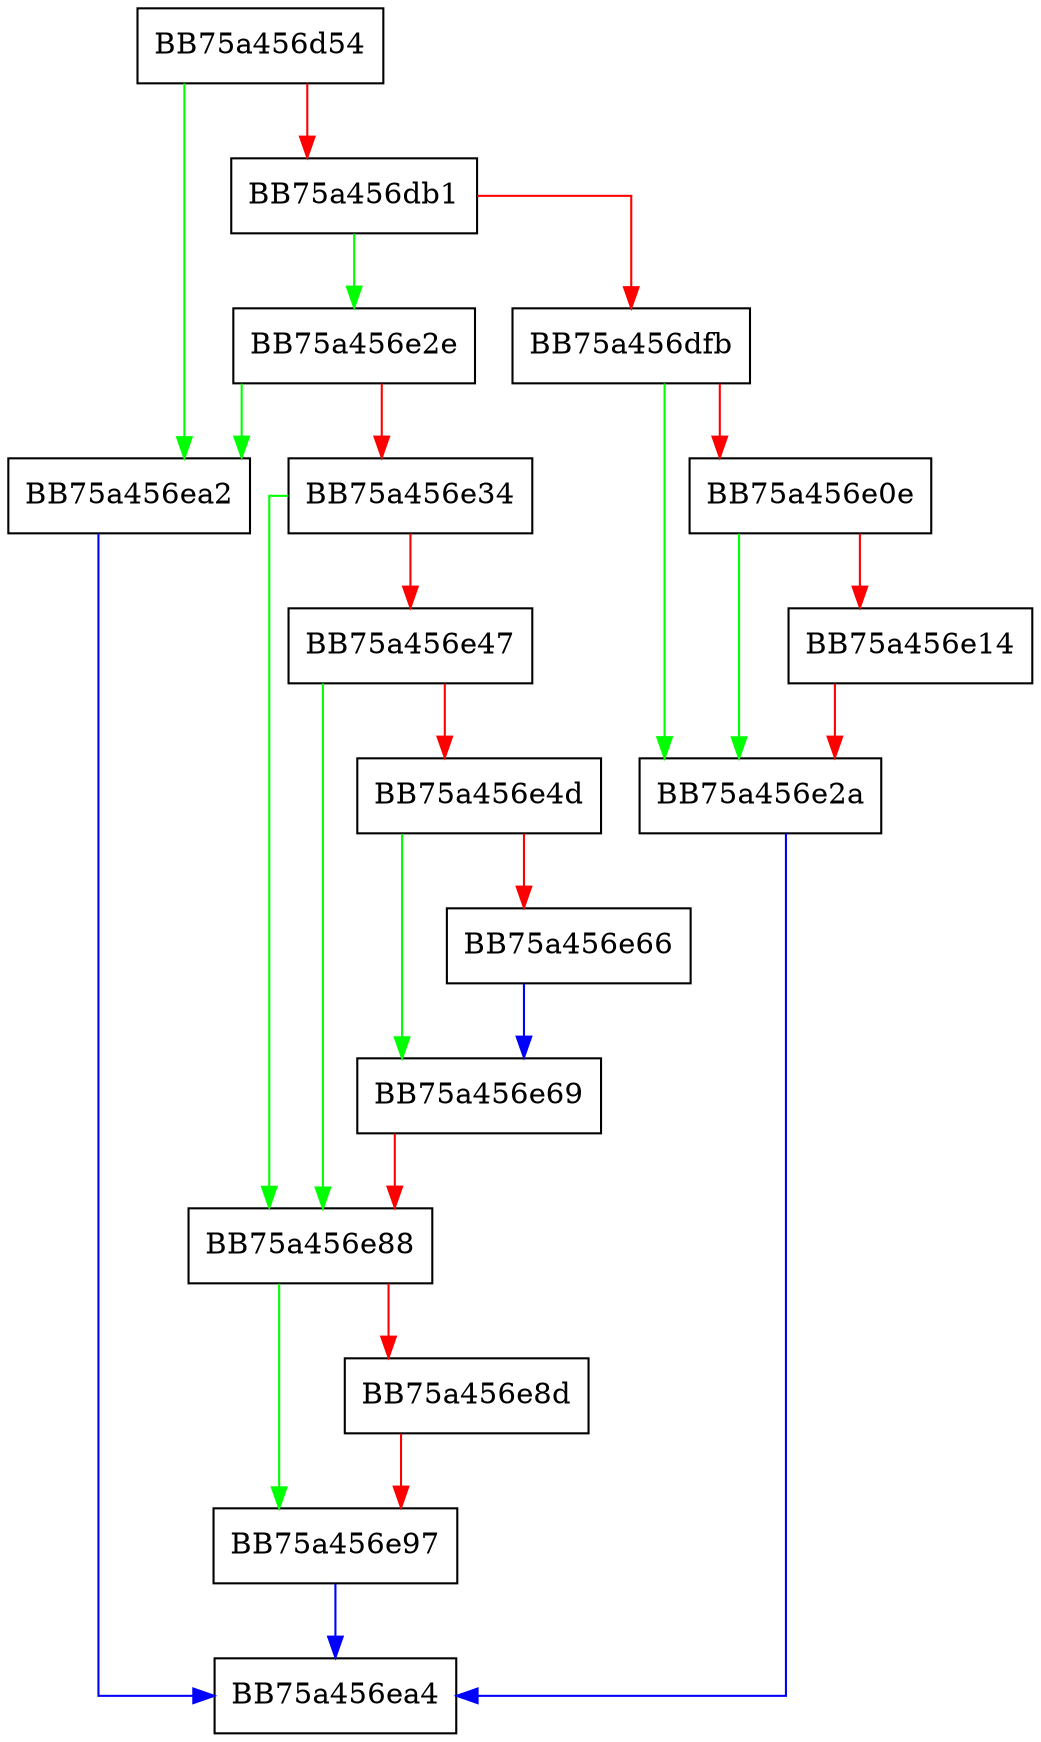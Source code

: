 digraph VerifyOneTableExistsImpl {
  node [shape="box"];
  graph [splines=ortho];
  BB75a456d54 -> BB75a456ea2 [color="green"];
  BB75a456d54 -> BB75a456db1 [color="red"];
  BB75a456db1 -> BB75a456e2e [color="green"];
  BB75a456db1 -> BB75a456dfb [color="red"];
  BB75a456dfb -> BB75a456e2a [color="green"];
  BB75a456dfb -> BB75a456e0e [color="red"];
  BB75a456e0e -> BB75a456e2a [color="green"];
  BB75a456e0e -> BB75a456e14 [color="red"];
  BB75a456e14 -> BB75a456e2a [color="red"];
  BB75a456e2a -> BB75a456ea4 [color="blue"];
  BB75a456e2e -> BB75a456ea2 [color="green"];
  BB75a456e2e -> BB75a456e34 [color="red"];
  BB75a456e34 -> BB75a456e88 [color="green"];
  BB75a456e34 -> BB75a456e47 [color="red"];
  BB75a456e47 -> BB75a456e88 [color="green"];
  BB75a456e47 -> BB75a456e4d [color="red"];
  BB75a456e4d -> BB75a456e69 [color="green"];
  BB75a456e4d -> BB75a456e66 [color="red"];
  BB75a456e66 -> BB75a456e69 [color="blue"];
  BB75a456e69 -> BB75a456e88 [color="red"];
  BB75a456e88 -> BB75a456e97 [color="green"];
  BB75a456e88 -> BB75a456e8d [color="red"];
  BB75a456e8d -> BB75a456e97 [color="red"];
  BB75a456e97 -> BB75a456ea4 [color="blue"];
  BB75a456ea2 -> BB75a456ea4 [color="blue"];
}